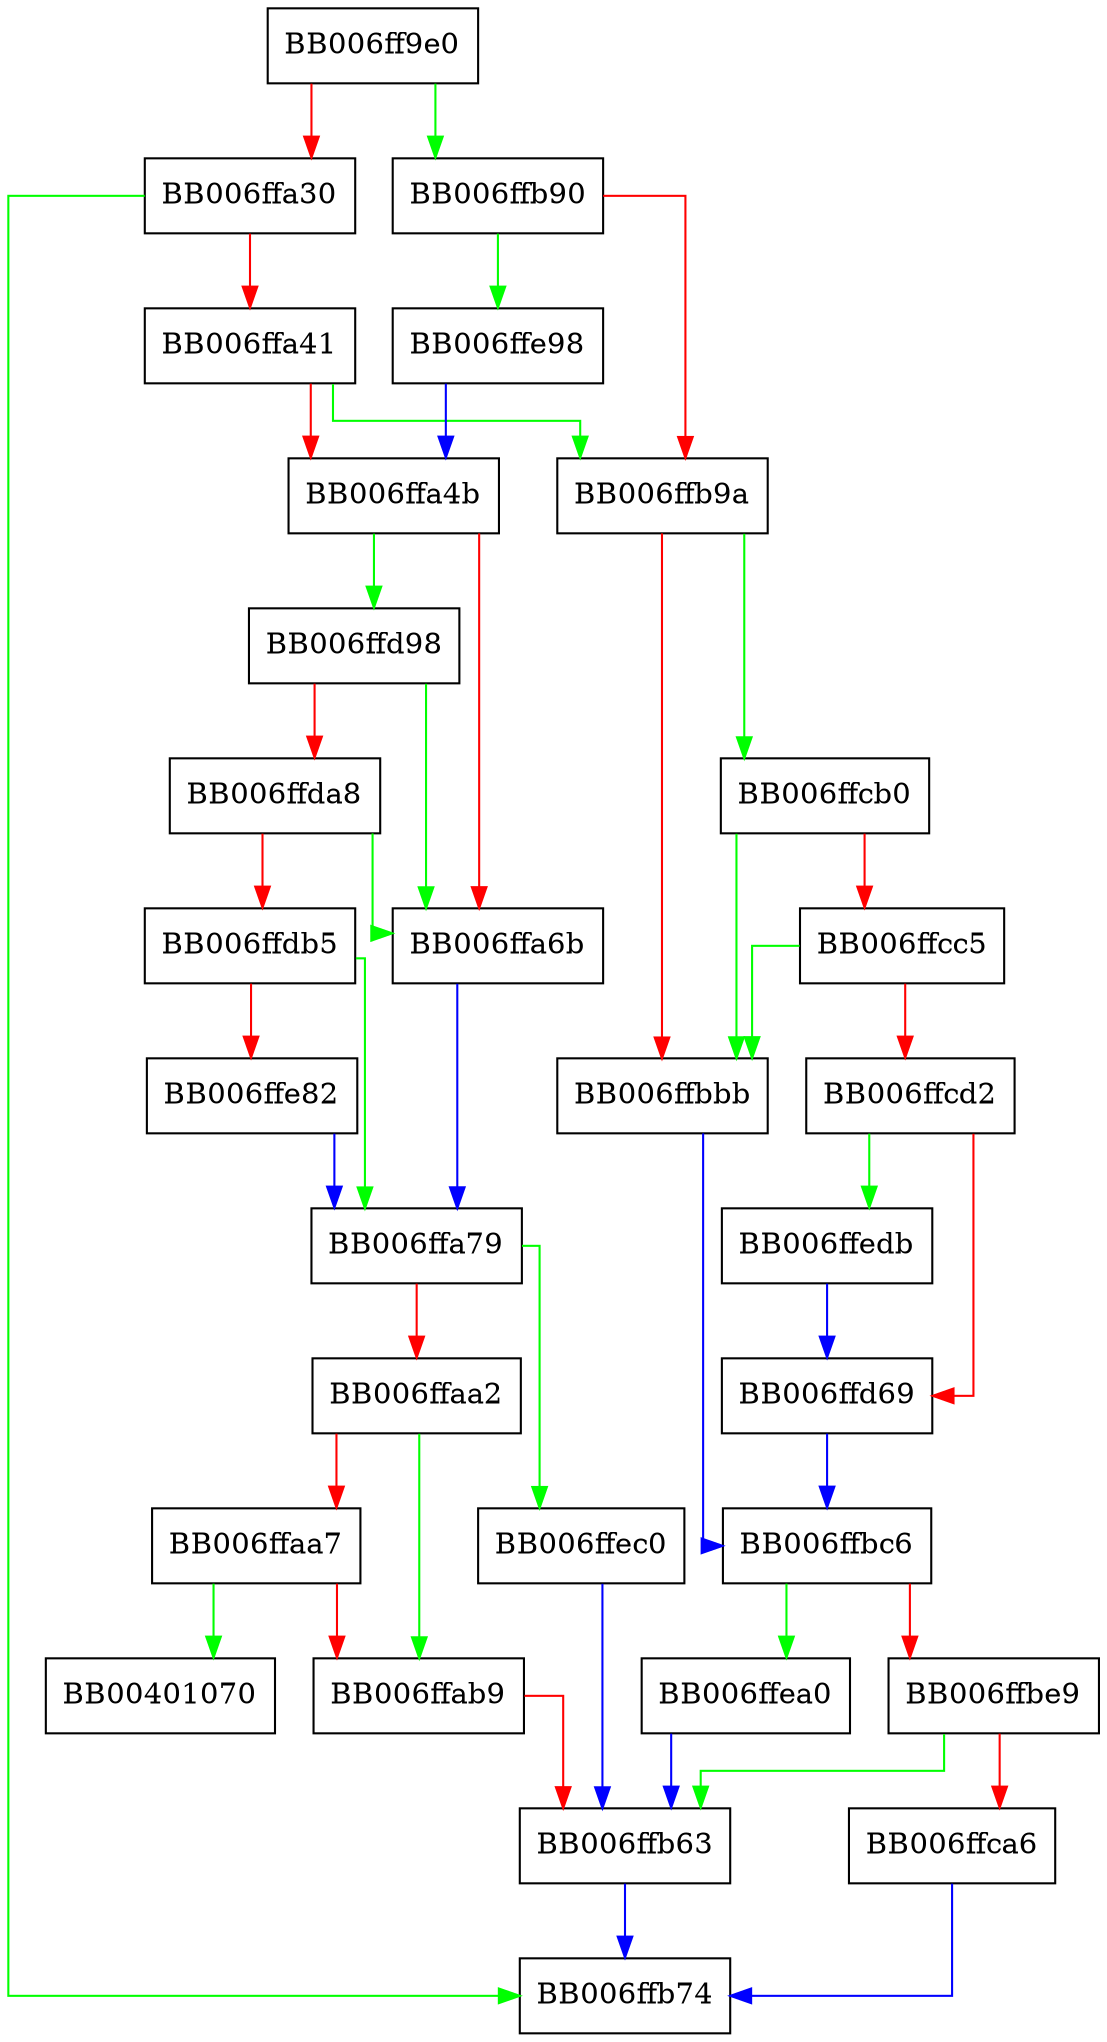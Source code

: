 digraph cipher_hw_rc4_hmac_md5_cipher {
  node [shape="box"];
  graph [splines=ortho];
  BB006ff9e0 -> BB006ffb90 [color="green"];
  BB006ff9e0 -> BB006ffa30 [color="red"];
  BB006ffa30 -> BB006ffb74 [color="green"];
  BB006ffa30 -> BB006ffa41 [color="red"];
  BB006ffa41 -> BB006ffb9a [color="green"];
  BB006ffa41 -> BB006ffa4b [color="red"];
  BB006ffa4b -> BB006ffd98 [color="green"];
  BB006ffa4b -> BB006ffa6b [color="red"];
  BB006ffa6b -> BB006ffa79 [color="blue"];
  BB006ffa79 -> BB006ffec0 [color="green"];
  BB006ffa79 -> BB006ffaa2 [color="red"];
  BB006ffaa2 -> BB006ffab9 [color="green"];
  BB006ffaa2 -> BB006ffaa7 [color="red"];
  BB006ffaa7 -> BB00401070 [color="green"];
  BB006ffaa7 -> BB006ffab9 [color="red"];
  BB006ffab9 -> BB006ffb63 [color="red"];
  BB006ffb63 -> BB006ffb74 [color="blue"];
  BB006ffb90 -> BB006ffe98 [color="green"];
  BB006ffb90 -> BB006ffb9a [color="red"];
  BB006ffb9a -> BB006ffcb0 [color="green"];
  BB006ffb9a -> BB006ffbbb [color="red"];
  BB006ffbbb -> BB006ffbc6 [color="blue"];
  BB006ffbc6 -> BB006ffea0 [color="green"];
  BB006ffbc6 -> BB006ffbe9 [color="red"];
  BB006ffbe9 -> BB006ffb63 [color="green"];
  BB006ffbe9 -> BB006ffca6 [color="red"];
  BB006ffca6 -> BB006ffb74 [color="blue"];
  BB006ffcb0 -> BB006ffbbb [color="green"];
  BB006ffcb0 -> BB006ffcc5 [color="red"];
  BB006ffcc5 -> BB006ffbbb [color="green"];
  BB006ffcc5 -> BB006ffcd2 [color="red"];
  BB006ffcd2 -> BB006ffedb [color="green"];
  BB006ffcd2 -> BB006ffd69 [color="red"];
  BB006ffd69 -> BB006ffbc6 [color="blue"];
  BB006ffd98 -> BB006ffa6b [color="green"];
  BB006ffd98 -> BB006ffda8 [color="red"];
  BB006ffda8 -> BB006ffa6b [color="green"];
  BB006ffda8 -> BB006ffdb5 [color="red"];
  BB006ffdb5 -> BB006ffa79 [color="green"];
  BB006ffdb5 -> BB006ffe82 [color="red"];
  BB006ffe82 -> BB006ffa79 [color="blue"];
  BB006ffe98 -> BB006ffa4b [color="blue"];
  BB006ffea0 -> BB006ffb63 [color="blue"];
  BB006ffec0 -> BB006ffb63 [color="blue"];
  BB006ffedb -> BB006ffd69 [color="blue"];
}